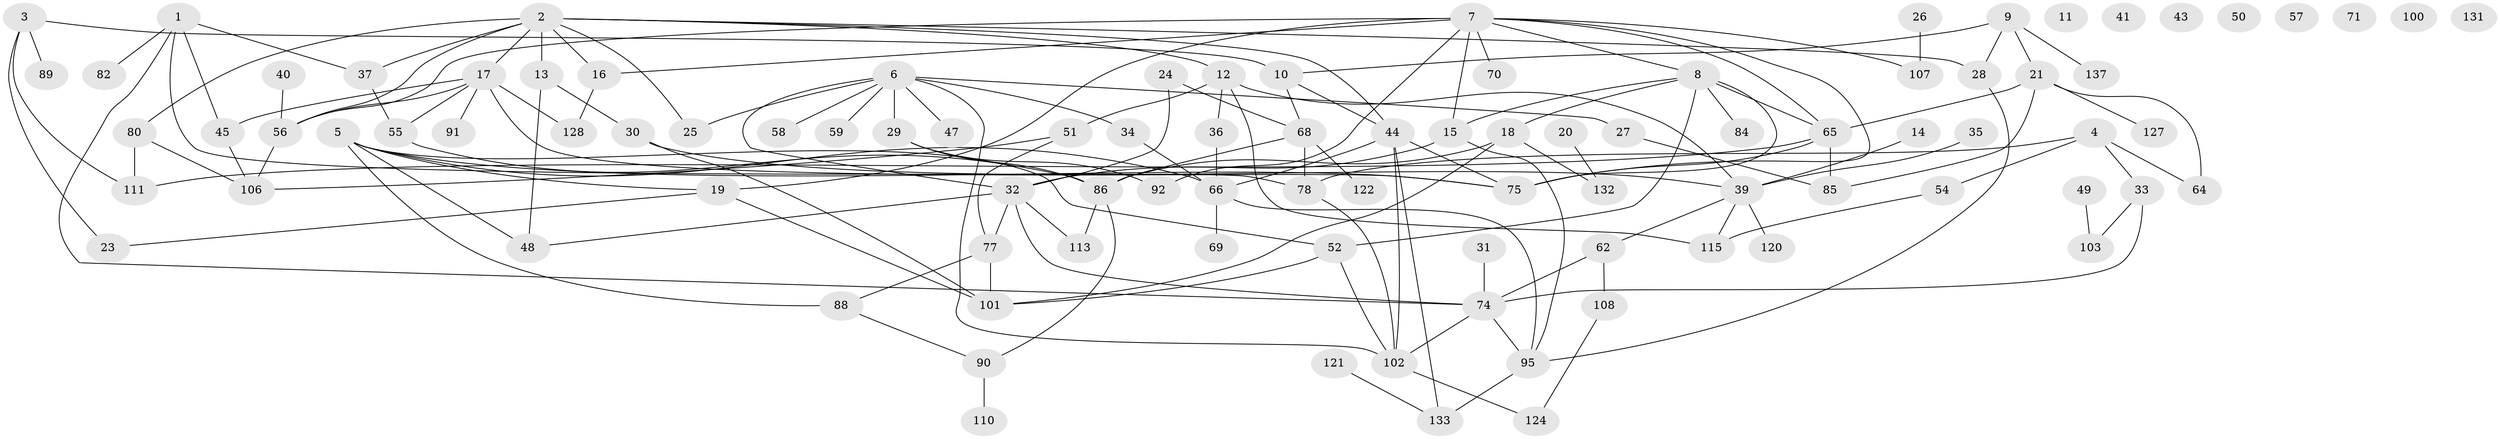 // original degree distribution, {3: 0.20437956204379562, 8: 0.0072992700729927005, 4: 0.18248175182481752, 6: 0.029197080291970802, 5: 0.08759124087591241, 2: 0.23357664233576642, 0: 0.051094890510948905, 1: 0.1897810218978102, 7: 0.014598540145985401}
// Generated by graph-tools (version 1.1) at 2025/41/03/06/25 10:41:23]
// undirected, 98 vertices, 148 edges
graph export_dot {
graph [start="1"]
  node [color=gray90,style=filled];
  1 [super="+98"];
  2 [super="+99"];
  3 [super="+73"];
  4 [super="+135"];
  5;
  6 [super="+96"];
  7 [super="+22"];
  8 [super="+46"];
  9 [super="+72"];
  10;
  11;
  12 [super="+61"];
  13;
  14;
  15 [super="+134"];
  16;
  17 [super="+42"];
  18 [super="+105"];
  19 [super="+119"];
  20;
  21 [super="+117"];
  23;
  24;
  25;
  26;
  27;
  28 [super="+118"];
  29 [super="+38"];
  30 [super="+53"];
  31;
  32;
  33;
  34;
  35;
  36;
  37;
  39 [super="+112"];
  40;
  41;
  43 [super="+60"];
  44 [super="+104"];
  45;
  47 [super="+93"];
  48;
  49;
  50;
  51 [super="+114"];
  52 [super="+63"];
  54 [super="+94"];
  55 [super="+79"];
  56 [super="+126"];
  57;
  58 [super="+83"];
  59;
  62 [super="+67"];
  64;
  65 [super="+130"];
  66 [super="+81"];
  68 [super="+129"];
  69;
  70;
  71;
  74 [super="+76"];
  75 [super="+97"];
  77 [super="+87"];
  78;
  80;
  82 [super="+136"];
  84;
  85 [super="+123"];
  86 [super="+125"];
  88;
  89;
  90;
  91;
  92;
  95;
  100;
  101 [super="+109"];
  102 [super="+116"];
  103;
  106;
  107;
  108;
  110;
  111;
  113;
  115;
  120;
  121;
  122;
  124;
  127;
  128;
  131;
  132;
  133;
  137;
  1 -- 37;
  1 -- 74;
  1 -- 45;
  1 -- 78;
  1 -- 82;
  2 -- 13;
  2 -- 16;
  2 -- 25;
  2 -- 37 [weight=2];
  2 -- 80;
  2 -- 56;
  2 -- 28;
  2 -- 44;
  2 -- 12;
  2 -- 17;
  3 -- 10;
  3 -- 23;
  3 -- 89;
  3 -- 111;
  4 -- 33;
  4 -- 64;
  4 -- 78;
  4 -- 54;
  5 -- 19;
  5 -- 48;
  5 -- 52;
  5 -- 66;
  5 -- 88;
  5 -- 75;
  6 -- 25;
  6 -- 29 [weight=2];
  6 -- 32;
  6 -- 34;
  6 -- 102;
  6 -- 59;
  6 -- 27;
  6 -- 47;
  6 -- 58;
  7 -- 19;
  7 -- 56;
  7 -- 70;
  7 -- 16;
  7 -- 8;
  7 -- 75;
  7 -- 107;
  7 -- 92;
  7 -- 15;
  7 -- 65;
  8 -- 15;
  8 -- 84;
  8 -- 65;
  8 -- 75;
  8 -- 18;
  8 -- 52;
  9 -- 21;
  9 -- 10;
  9 -- 137;
  9 -- 28;
  10 -- 44;
  10 -- 68;
  12 -- 36;
  12 -- 51;
  12 -- 115;
  12 -- 39;
  13 -- 30;
  13 -- 48;
  14 -- 39;
  15 -- 32;
  15 -- 95;
  16 -- 128;
  17 -- 56;
  17 -- 91;
  17 -- 128;
  17 -- 55;
  17 -- 75;
  17 -- 45;
  18 -- 132;
  18 -- 101;
  18 -- 86;
  19 -- 23;
  19 -- 101;
  20 -- 132;
  21 -- 64;
  21 -- 65;
  21 -- 85;
  21 -- 127;
  24 -- 32;
  24 -- 68;
  26 -- 107;
  27 -- 85;
  28 -- 95;
  29 -- 92;
  29 -- 86;
  30 -- 39;
  30 -- 101;
  31 -- 74;
  32 -- 48;
  32 -- 113;
  32 -- 74;
  32 -- 77;
  33 -- 74;
  33 -- 103;
  34 -- 66;
  35 -- 39;
  36 -- 66;
  37 -- 55;
  39 -- 62;
  39 -- 115;
  39 -- 120;
  40 -- 56;
  44 -- 133;
  44 -- 102;
  44 -- 66;
  44 -- 75;
  45 -- 106;
  49 -- 103;
  51 -- 106;
  51 -- 77;
  52 -- 101;
  52 -- 102;
  54 -- 115;
  55 -- 86;
  56 -- 106;
  62 -- 108;
  62 -- 74 [weight=2];
  65 -- 75;
  65 -- 111;
  65 -- 85;
  66 -- 95;
  66 -- 69;
  68 -- 122;
  68 -- 78;
  68 -- 86;
  74 -- 102;
  74 -- 95;
  77 -- 101;
  77 -- 88;
  78 -- 102;
  80 -- 106;
  80 -- 111;
  86 -- 113;
  86 -- 90;
  88 -- 90;
  90 -- 110;
  95 -- 133;
  102 -- 124;
  108 -- 124;
  121 -- 133;
}

